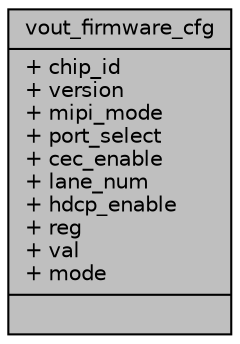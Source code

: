 digraph "vout_firmware_cfg"
{
 // INTERACTIVE_SVG=YES
 // LATEX_PDF_SIZE
  bgcolor="transparent";
  edge [fontname="Helvetica",fontsize="10",labelfontname="Helvetica",labelfontsize="10"];
  node [fontname="Helvetica",fontsize="10",shape=record];
  Node1 [label="{vout_firmware_cfg\n|+ chip_id\l+ version\l+ mipi_mode\l+ port_select\l+ cec_enable\l+ lane_num\l+ hdcp_enable\l+ reg\l+ val\l+ mode\l|}",height=0.2,width=0.4,color="black", fillcolor="grey75", style="filled", fontcolor="black",tooltip=" "];
}
